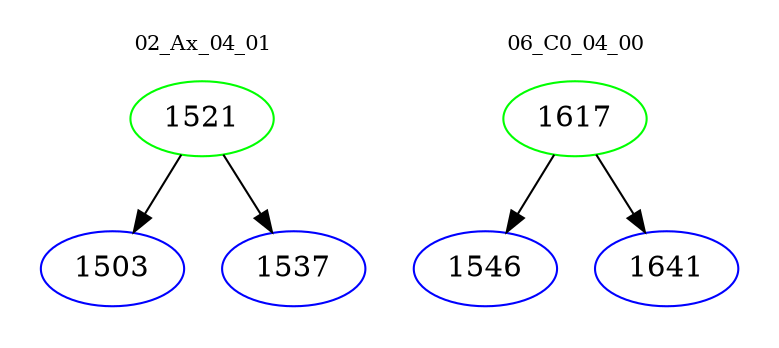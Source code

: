 digraph{
subgraph cluster_0 {
color = white
label = "02_Ax_04_01";
fontsize=10;
T0_1521 [label="1521", color="green"]
T0_1521 -> T0_1503 [color="black"]
T0_1503 [label="1503", color="blue"]
T0_1521 -> T0_1537 [color="black"]
T0_1537 [label="1537", color="blue"]
}
subgraph cluster_1 {
color = white
label = "06_C0_04_00";
fontsize=10;
T1_1617 [label="1617", color="green"]
T1_1617 -> T1_1546 [color="black"]
T1_1546 [label="1546", color="blue"]
T1_1617 -> T1_1641 [color="black"]
T1_1641 [label="1641", color="blue"]
}
}
